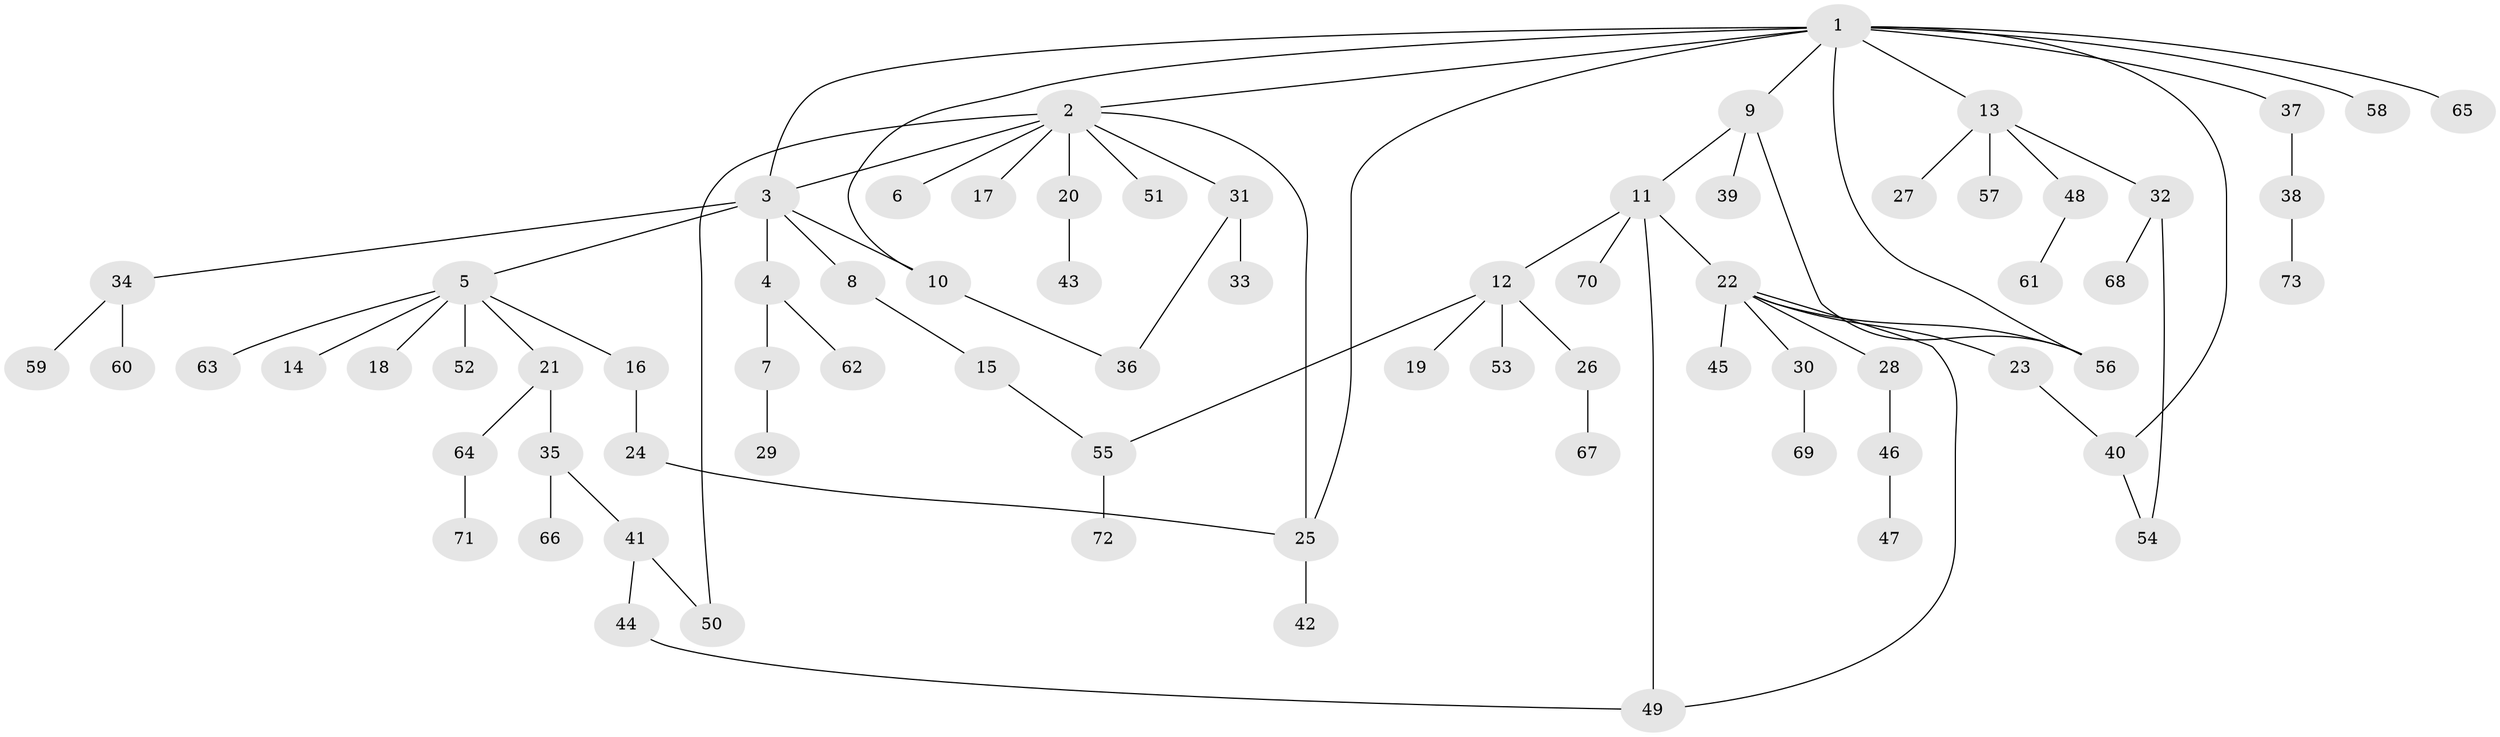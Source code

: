 // coarse degree distribution, {11: 0.0196078431372549, 8: 0.058823529411764705, 3: 0.11764705882352941, 2: 0.17647058823529413, 6: 0.058823529411764705, 4: 0.0392156862745098, 1: 0.5294117647058824}
// Generated by graph-tools (version 1.1) at 2025/51/02/27/25 19:51:54]
// undirected, 73 vertices, 85 edges
graph export_dot {
graph [start="1"]
  node [color=gray90,style=filled];
  1;
  2;
  3;
  4;
  5;
  6;
  7;
  8;
  9;
  10;
  11;
  12;
  13;
  14;
  15;
  16;
  17;
  18;
  19;
  20;
  21;
  22;
  23;
  24;
  25;
  26;
  27;
  28;
  29;
  30;
  31;
  32;
  33;
  34;
  35;
  36;
  37;
  38;
  39;
  40;
  41;
  42;
  43;
  44;
  45;
  46;
  47;
  48;
  49;
  50;
  51;
  52;
  53;
  54;
  55;
  56;
  57;
  58;
  59;
  60;
  61;
  62;
  63;
  64;
  65;
  66;
  67;
  68;
  69;
  70;
  71;
  72;
  73;
  1 -- 2;
  1 -- 3;
  1 -- 9;
  1 -- 10;
  1 -- 13;
  1 -- 25;
  1 -- 37;
  1 -- 40;
  1 -- 56;
  1 -- 58;
  1 -- 65;
  2 -- 3;
  2 -- 6;
  2 -- 17;
  2 -- 20;
  2 -- 25;
  2 -- 31;
  2 -- 50;
  2 -- 51;
  3 -- 4;
  3 -- 5;
  3 -- 8;
  3 -- 10;
  3 -- 34;
  4 -- 7;
  4 -- 62;
  5 -- 14;
  5 -- 16;
  5 -- 18;
  5 -- 21;
  5 -- 52;
  5 -- 63;
  7 -- 29;
  8 -- 15;
  9 -- 11;
  9 -- 39;
  9 -- 56;
  10 -- 36;
  11 -- 12;
  11 -- 22;
  11 -- 49;
  11 -- 70;
  12 -- 19;
  12 -- 26;
  12 -- 53;
  12 -- 55;
  13 -- 27;
  13 -- 32;
  13 -- 48;
  13 -- 57;
  15 -- 55;
  16 -- 24;
  20 -- 43;
  21 -- 35;
  21 -- 64;
  22 -- 23;
  22 -- 28;
  22 -- 30;
  22 -- 45;
  22 -- 49;
  22 -- 56;
  23 -- 40;
  24 -- 25;
  25 -- 42;
  26 -- 67;
  28 -- 46;
  30 -- 69;
  31 -- 33;
  31 -- 36;
  32 -- 54;
  32 -- 68;
  34 -- 59;
  34 -- 60;
  35 -- 41;
  35 -- 66;
  37 -- 38;
  38 -- 73;
  40 -- 54;
  41 -- 44;
  41 -- 50;
  44 -- 49;
  46 -- 47;
  48 -- 61;
  55 -- 72;
  64 -- 71;
}
